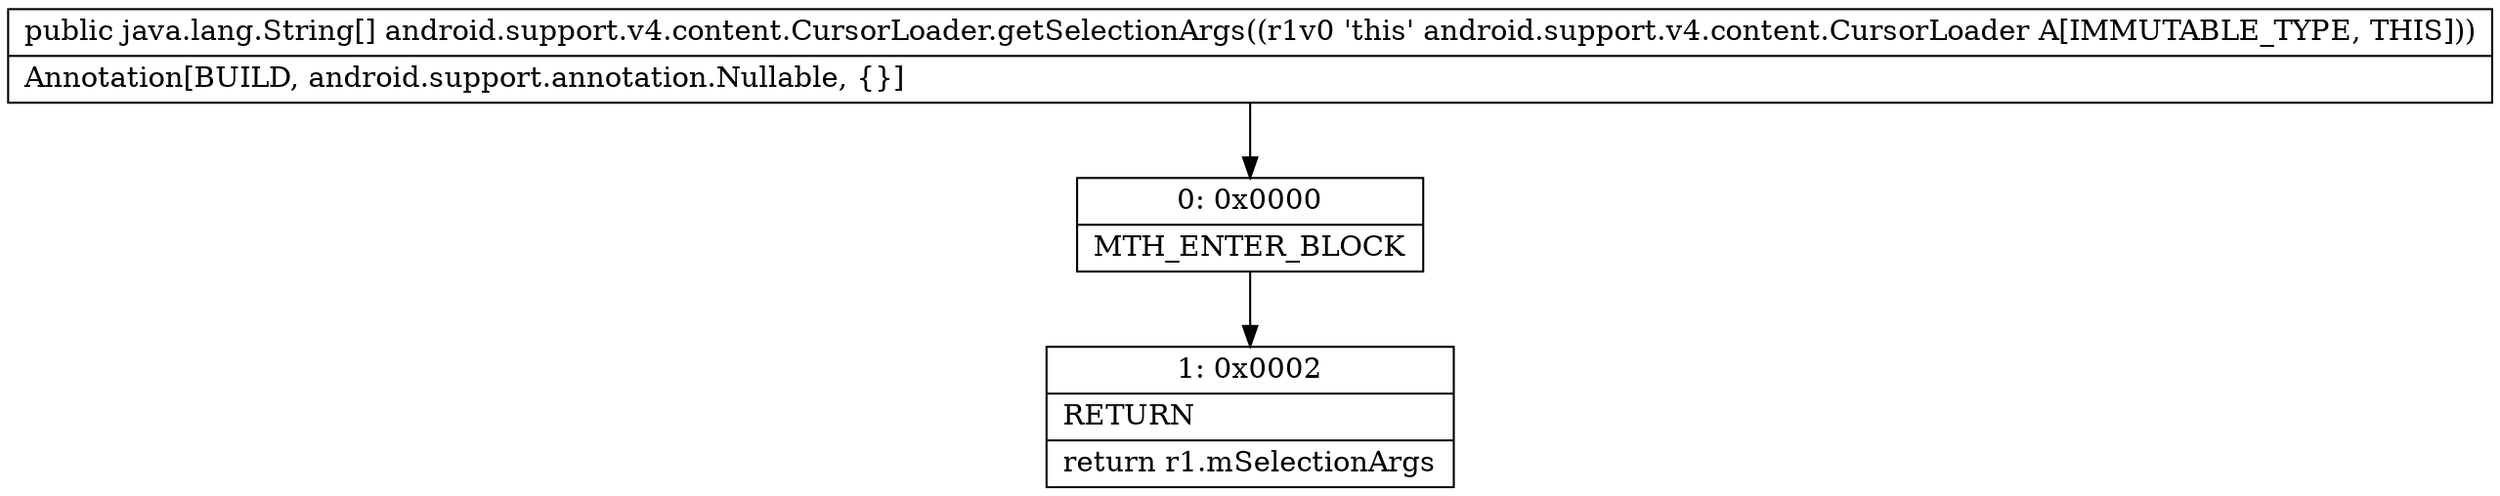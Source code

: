 digraph "CFG forandroid.support.v4.content.CursorLoader.getSelectionArgs()[Ljava\/lang\/String;" {
Node_0 [shape=record,label="{0\:\ 0x0000|MTH_ENTER_BLOCK\l}"];
Node_1 [shape=record,label="{1\:\ 0x0002|RETURN\l|return r1.mSelectionArgs\l}"];
MethodNode[shape=record,label="{public java.lang.String[] android.support.v4.content.CursorLoader.getSelectionArgs((r1v0 'this' android.support.v4.content.CursorLoader A[IMMUTABLE_TYPE, THIS]))  | Annotation[BUILD, android.support.annotation.Nullable, \{\}]\l}"];
MethodNode -> Node_0;
Node_0 -> Node_1;
}

